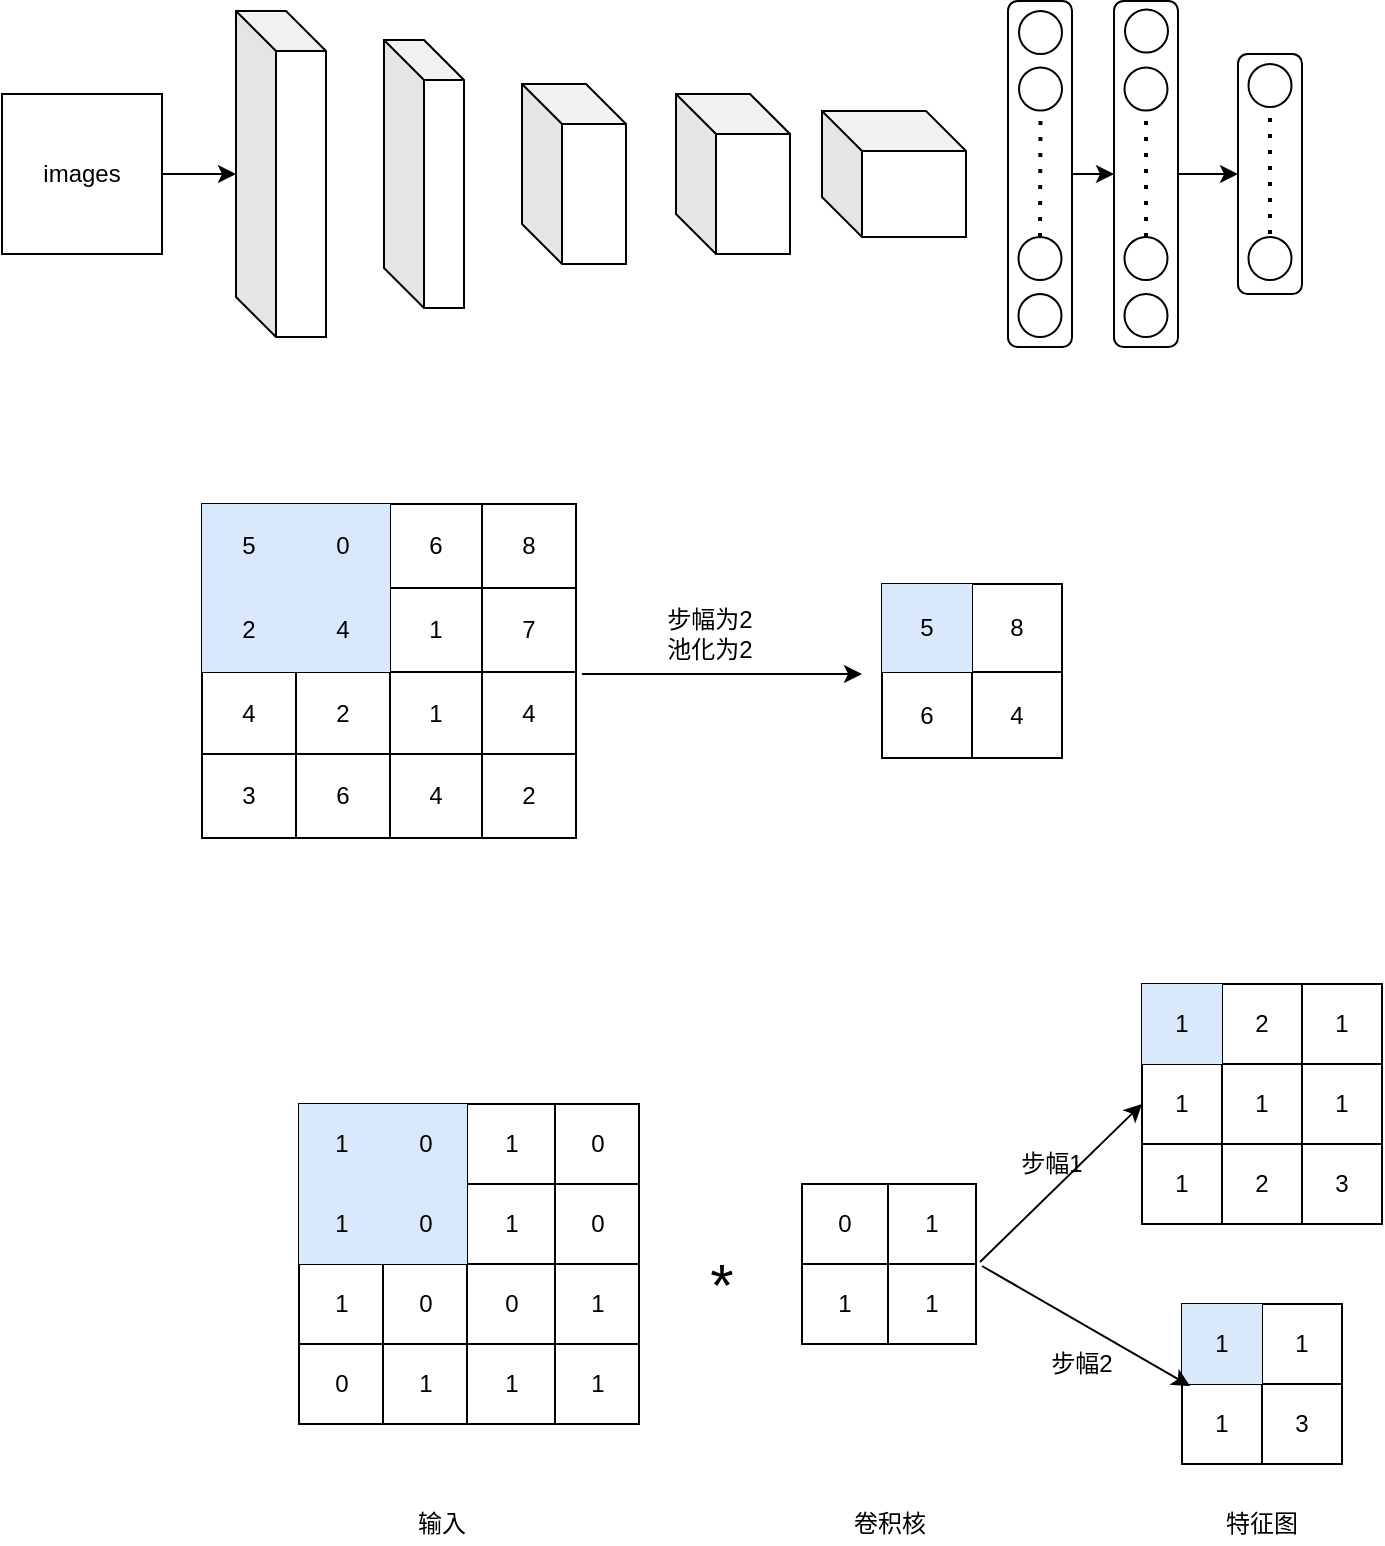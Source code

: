 <mxfile version="14.6.6" type="github">
  <diagram id="D8NKPkmcu6wGCr2dgx6K" name="Page-1">
    <mxGraphModel dx="942" dy="624" grid="0" gridSize="10" guides="1" tooltips="1" connect="1" arrows="1" fold="1" page="1" pageScale="1" pageWidth="827" pageHeight="1169" math="0" shadow="0">
      <root>
        <mxCell id="0" />
        <mxCell id="1" parent="0" />
        <mxCell id="2i0SkZTzkGKYEWNCyZpg-1" value="" style="shape=cube;whiteSpace=wrap;html=1;boundedLbl=1;backgroundOutline=1;darkOpacity=0.05;darkOpacity2=0.1;flipH=0;flipV=0;" parent="1" vertex="1">
          <mxGeometry x="137" y="213.5" width="45" height="163" as="geometry" />
        </mxCell>
        <mxCell id="2i0SkZTzkGKYEWNCyZpg-2" value="images" style="whiteSpace=wrap;html=1;aspect=fixed;" parent="1" vertex="1">
          <mxGeometry x="20" y="255" width="80" height="80" as="geometry" />
        </mxCell>
        <mxCell id="2i0SkZTzkGKYEWNCyZpg-3" value="" style="endArrow=classic;html=1;" parent="1" source="2i0SkZTzkGKYEWNCyZpg-2" target="2i0SkZTzkGKYEWNCyZpg-1" edge="1">
          <mxGeometry width="50" height="50" relative="1" as="geometry">
            <mxPoint x="110" y="350" as="sourcePoint" />
            <mxPoint x="160" y="300" as="targetPoint" />
          </mxGeometry>
        </mxCell>
        <mxCell id="2i0SkZTzkGKYEWNCyZpg-4" value="" style="shape=cube;whiteSpace=wrap;html=1;boundedLbl=1;backgroundOutline=1;darkOpacity=0.05;darkOpacity2=0.1;" parent="1" vertex="1">
          <mxGeometry x="211" y="228" width="40" height="134" as="geometry" />
        </mxCell>
        <mxCell id="2i0SkZTzkGKYEWNCyZpg-5" value="" style="shape=table;html=1;whiteSpace=wrap;startSize=0;container=1;collapsible=0;childLayout=tableLayout;" parent="1" vertex="1">
          <mxGeometry x="120" y="460" width="187" height="167" as="geometry" />
        </mxCell>
        <mxCell id="2i0SkZTzkGKYEWNCyZpg-38" style="shape=partialRectangle;html=1;whiteSpace=wrap;collapsible=0;dropTarget=0;pointerEvents=0;fillColor=none;top=0;left=0;bottom=0;right=0;points=[[0,0.5],[1,0.5]];portConstraint=eastwest;" parent="2i0SkZTzkGKYEWNCyZpg-5" vertex="1">
          <mxGeometry width="187" height="42" as="geometry" />
        </mxCell>
        <mxCell id="2i0SkZTzkGKYEWNCyZpg-39" value="5" style="shape=partialRectangle;html=1;whiteSpace=wrap;connectable=0;fillColor=#dae8fc;top=0;left=0;bottom=0;right=0;overflow=hidden;strokeColor=#6c8ebf;" parent="2i0SkZTzkGKYEWNCyZpg-38" vertex="1">
          <mxGeometry width="47" height="42" as="geometry" />
        </mxCell>
        <mxCell id="2i0SkZTzkGKYEWNCyZpg-40" value="0" style="shape=partialRectangle;html=1;whiteSpace=wrap;connectable=0;fillColor=#dae8fc;top=0;left=0;bottom=0;right=0;overflow=hidden;strokeColor=#6c8ebf;" parent="2i0SkZTzkGKYEWNCyZpg-38" vertex="1">
          <mxGeometry x="47" width="47" height="42" as="geometry" />
        </mxCell>
        <mxCell id="2i0SkZTzkGKYEWNCyZpg-41" value="6" style="shape=partialRectangle;html=1;whiteSpace=wrap;connectable=0;fillColor=none;top=0;left=0;bottom=0;right=0;overflow=hidden;" parent="2i0SkZTzkGKYEWNCyZpg-38" vertex="1">
          <mxGeometry x="94" width="46" height="42" as="geometry" />
        </mxCell>
        <mxCell id="2i0SkZTzkGKYEWNCyZpg-42" value="8" style="shape=partialRectangle;html=1;whiteSpace=wrap;connectable=0;fillColor=none;top=0;left=0;bottom=0;right=0;overflow=hidden;" parent="2i0SkZTzkGKYEWNCyZpg-38" vertex="1">
          <mxGeometry x="140" width="47" height="42" as="geometry" />
        </mxCell>
        <mxCell id="2i0SkZTzkGKYEWNCyZpg-10" value="" style="shape=partialRectangle;html=1;whiteSpace=wrap;collapsible=0;dropTarget=0;pointerEvents=0;fillColor=none;top=0;left=0;bottom=0;right=0;points=[[0,0.5],[1,0.5]];portConstraint=eastwest;" parent="2i0SkZTzkGKYEWNCyZpg-5" vertex="1">
          <mxGeometry y="42" width="187" height="42" as="geometry" />
        </mxCell>
        <mxCell id="2i0SkZTzkGKYEWNCyZpg-32" value="2" style="shape=partialRectangle;html=1;whiteSpace=wrap;connectable=0;fillColor=#dae8fc;top=0;left=0;bottom=0;right=0;overflow=hidden;strokeColor=#6c8ebf;" parent="2i0SkZTzkGKYEWNCyZpg-10" vertex="1">
          <mxGeometry width="47" height="42" as="geometry" />
        </mxCell>
        <mxCell id="2i0SkZTzkGKYEWNCyZpg-11" value="4" style="shape=partialRectangle;html=1;whiteSpace=wrap;connectable=0;fillColor=#dae8fc;top=0;left=0;bottom=0;right=0;overflow=hidden;strokeColor=#6c8ebf;" parent="2i0SkZTzkGKYEWNCyZpg-10" vertex="1">
          <mxGeometry x="47" width="47" height="42" as="geometry" />
        </mxCell>
        <mxCell id="2i0SkZTzkGKYEWNCyZpg-12" value="1" style="shape=partialRectangle;html=1;whiteSpace=wrap;connectable=0;fillColor=none;top=0;left=0;bottom=0;right=0;overflow=hidden;" parent="2i0SkZTzkGKYEWNCyZpg-10" vertex="1">
          <mxGeometry x="94" width="46" height="42" as="geometry" />
        </mxCell>
        <mxCell id="2i0SkZTzkGKYEWNCyZpg-13" value="7" style="shape=partialRectangle;html=1;whiteSpace=wrap;connectable=0;fillColor=none;top=0;left=0;bottom=0;right=0;overflow=hidden;" parent="2i0SkZTzkGKYEWNCyZpg-10" vertex="1">
          <mxGeometry x="140" width="47" height="42" as="geometry" />
        </mxCell>
        <mxCell id="2i0SkZTzkGKYEWNCyZpg-14" value="" style="shape=partialRectangle;html=1;whiteSpace=wrap;collapsible=0;dropTarget=0;pointerEvents=0;fillColor=none;top=0;left=0;bottom=0;right=0;points=[[0,0.5],[1,0.5]];portConstraint=eastwest;" parent="2i0SkZTzkGKYEWNCyZpg-5" vertex="1">
          <mxGeometry y="84" width="187" height="41" as="geometry" />
        </mxCell>
        <mxCell id="2i0SkZTzkGKYEWNCyZpg-33" value="4" style="shape=partialRectangle;html=1;whiteSpace=wrap;connectable=0;fillColor=none;top=0;left=0;bottom=0;right=0;overflow=hidden;" parent="2i0SkZTzkGKYEWNCyZpg-14" vertex="1">
          <mxGeometry width="47" height="41" as="geometry" />
        </mxCell>
        <mxCell id="2i0SkZTzkGKYEWNCyZpg-15" value="2" style="shape=partialRectangle;html=1;whiteSpace=wrap;connectable=0;fillColor=none;top=0;left=0;bottom=0;right=0;overflow=hidden;" parent="2i0SkZTzkGKYEWNCyZpg-14" vertex="1">
          <mxGeometry x="47" width="47" height="41" as="geometry" />
        </mxCell>
        <mxCell id="2i0SkZTzkGKYEWNCyZpg-16" value="1" style="shape=partialRectangle;html=1;whiteSpace=wrap;connectable=0;fillColor=none;top=0;left=0;bottom=0;right=0;overflow=hidden;" parent="2i0SkZTzkGKYEWNCyZpg-14" vertex="1">
          <mxGeometry x="94" width="46" height="41" as="geometry" />
        </mxCell>
        <mxCell id="2i0SkZTzkGKYEWNCyZpg-17" value="4" style="shape=partialRectangle;html=1;whiteSpace=wrap;connectable=0;fillColor=none;top=0;left=0;bottom=0;right=0;overflow=hidden;" parent="2i0SkZTzkGKYEWNCyZpg-14" vertex="1">
          <mxGeometry x="140" width="47" height="41" as="geometry" />
        </mxCell>
        <mxCell id="2i0SkZTzkGKYEWNCyZpg-6" value="" style="shape=partialRectangle;html=1;whiteSpace=wrap;collapsible=0;dropTarget=0;pointerEvents=0;fillColor=none;top=0;left=0;bottom=0;right=0;points=[[0,0.5],[1,0.5]];portConstraint=eastwest;" parent="2i0SkZTzkGKYEWNCyZpg-5" vertex="1">
          <mxGeometry y="125" width="187" height="42" as="geometry" />
        </mxCell>
        <mxCell id="2i0SkZTzkGKYEWNCyZpg-34" value="3" style="shape=partialRectangle;html=1;whiteSpace=wrap;connectable=0;fillColor=none;top=0;left=0;bottom=0;right=0;overflow=hidden;" parent="2i0SkZTzkGKYEWNCyZpg-6" vertex="1">
          <mxGeometry width="47" height="42" as="geometry" />
        </mxCell>
        <mxCell id="2i0SkZTzkGKYEWNCyZpg-7" value="6" style="shape=partialRectangle;html=1;whiteSpace=wrap;connectable=0;fillColor=none;top=0;left=0;bottom=0;right=0;overflow=hidden;" parent="2i0SkZTzkGKYEWNCyZpg-6" vertex="1">
          <mxGeometry x="47" width="47" height="42" as="geometry" />
        </mxCell>
        <mxCell id="2i0SkZTzkGKYEWNCyZpg-8" value="4" style="shape=partialRectangle;html=1;whiteSpace=wrap;connectable=0;fillColor=none;top=0;left=0;bottom=0;right=0;overflow=hidden;" parent="2i0SkZTzkGKYEWNCyZpg-6" vertex="1">
          <mxGeometry x="94" width="46" height="42" as="geometry" />
        </mxCell>
        <mxCell id="2i0SkZTzkGKYEWNCyZpg-9" value="2" style="shape=partialRectangle;html=1;whiteSpace=wrap;connectable=0;fillColor=none;top=0;left=0;bottom=0;right=0;overflow=hidden;" parent="2i0SkZTzkGKYEWNCyZpg-6" vertex="1">
          <mxGeometry x="140" width="47" height="42" as="geometry" />
        </mxCell>
        <mxCell id="2i0SkZTzkGKYEWNCyZpg-43" value="" style="endArrow=classic;html=1;exitX=1.016;exitY=0.024;exitDx=0;exitDy=0;exitPerimeter=0;" parent="1" source="2i0SkZTzkGKYEWNCyZpg-14" edge="1">
          <mxGeometry width="50" height="50" relative="1" as="geometry">
            <mxPoint x="350" y="565" as="sourcePoint" />
            <mxPoint x="450" y="545" as="targetPoint" />
          </mxGeometry>
        </mxCell>
        <mxCell id="2i0SkZTzkGKYEWNCyZpg-44" value="" style="shape=table;html=1;whiteSpace=wrap;startSize=0;container=1;collapsible=0;childLayout=tableLayout;" parent="1" vertex="1">
          <mxGeometry x="460" y="500" width="90" height="87" as="geometry" />
        </mxCell>
        <mxCell id="2i0SkZTzkGKYEWNCyZpg-45" value="" style="shape=partialRectangle;html=1;whiteSpace=wrap;collapsible=0;dropTarget=0;pointerEvents=0;fillColor=none;top=0;left=0;bottom=0;right=0;points=[[0,0.5],[1,0.5]];portConstraint=eastwest;" parent="2i0SkZTzkGKYEWNCyZpg-44" vertex="1">
          <mxGeometry width="90" height="44" as="geometry" />
        </mxCell>
        <mxCell id="2i0SkZTzkGKYEWNCyZpg-46" value="5" style="shape=partialRectangle;html=1;whiteSpace=wrap;connectable=0;fillColor=#dae8fc;top=0;left=0;bottom=0;right=0;overflow=hidden;strokeColor=#6c8ebf;" parent="2i0SkZTzkGKYEWNCyZpg-45" vertex="1">
          <mxGeometry width="45" height="44" as="geometry" />
        </mxCell>
        <mxCell id="2i0SkZTzkGKYEWNCyZpg-47" value="8" style="shape=partialRectangle;html=1;whiteSpace=wrap;connectable=0;fillColor=none;top=0;left=0;bottom=0;right=0;overflow=hidden;" parent="2i0SkZTzkGKYEWNCyZpg-45" vertex="1">
          <mxGeometry x="45" width="45" height="44" as="geometry" />
        </mxCell>
        <mxCell id="2i0SkZTzkGKYEWNCyZpg-49" value="" style="shape=partialRectangle;html=1;whiteSpace=wrap;collapsible=0;dropTarget=0;pointerEvents=0;fillColor=none;top=0;left=0;bottom=0;right=0;points=[[0,0.5],[1,0.5]];portConstraint=eastwest;" parent="2i0SkZTzkGKYEWNCyZpg-44" vertex="1">
          <mxGeometry y="44" width="90" height="43" as="geometry" />
        </mxCell>
        <mxCell id="2i0SkZTzkGKYEWNCyZpg-50" value="6" style="shape=partialRectangle;html=1;whiteSpace=wrap;connectable=0;fillColor=none;top=0;left=0;bottom=0;right=0;overflow=hidden;" parent="2i0SkZTzkGKYEWNCyZpg-49" vertex="1">
          <mxGeometry width="45" height="43" as="geometry" />
        </mxCell>
        <mxCell id="2i0SkZTzkGKYEWNCyZpg-51" value="4" style="shape=partialRectangle;html=1;whiteSpace=wrap;connectable=0;fillColor=none;top=0;left=0;bottom=0;right=0;overflow=hidden;" parent="2i0SkZTzkGKYEWNCyZpg-49" vertex="1">
          <mxGeometry x="45" width="45" height="43" as="geometry" />
        </mxCell>
        <mxCell id="2i0SkZTzkGKYEWNCyZpg-57" value="步幅为2&lt;br&gt;池化为2" style="text;html=1;strokeColor=none;fillColor=none;align=center;verticalAlign=middle;whiteSpace=wrap;rounded=0;" parent="1" vertex="1">
          <mxGeometry x="342" y="515" width="64" height="20" as="geometry" />
        </mxCell>
        <mxCell id="2i0SkZTzkGKYEWNCyZpg-58" value="" style="shape=table;html=1;whiteSpace=wrap;startSize=0;container=1;collapsible=0;childLayout=tableLayout;" parent="1" vertex="1">
          <mxGeometry x="168.5" y="760" width="170" height="160" as="geometry" />
        </mxCell>
        <mxCell id="2i0SkZTzkGKYEWNCyZpg-59" value="" style="shape=partialRectangle;html=1;whiteSpace=wrap;collapsible=0;dropTarget=0;pointerEvents=0;fillColor=none;top=0;left=0;bottom=0;right=0;points=[[0,0.5],[1,0.5]];portConstraint=eastwest;" parent="2i0SkZTzkGKYEWNCyZpg-58" vertex="1">
          <mxGeometry width="170" height="40" as="geometry" />
        </mxCell>
        <mxCell id="2i0SkZTzkGKYEWNCyZpg-71" value="1" style="shape=partialRectangle;html=1;whiteSpace=wrap;connectable=0;fillColor=#dae8fc;top=0;left=0;bottom=0;right=0;overflow=hidden;strokeColor=#6c8ebf;" parent="2i0SkZTzkGKYEWNCyZpg-59" vertex="1">
          <mxGeometry width="42" height="40" as="geometry" />
        </mxCell>
        <mxCell id="2i0SkZTzkGKYEWNCyZpg-60" value="0" style="shape=partialRectangle;html=1;whiteSpace=wrap;connectable=0;fillColor=#dae8fc;top=0;left=0;bottom=0;right=0;overflow=hidden;strokeColor=#6c8ebf;" parent="2i0SkZTzkGKYEWNCyZpg-59" vertex="1">
          <mxGeometry x="42" width="42" height="40" as="geometry" />
        </mxCell>
        <mxCell id="2i0SkZTzkGKYEWNCyZpg-61" value="1" style="shape=partialRectangle;html=1;whiteSpace=wrap;connectable=0;fillColor=none;top=0;left=0;bottom=0;right=0;overflow=hidden;" parent="2i0SkZTzkGKYEWNCyZpg-59" vertex="1">
          <mxGeometry x="84" width="44" height="40" as="geometry" />
        </mxCell>
        <mxCell id="2i0SkZTzkGKYEWNCyZpg-62" value="0" style="shape=partialRectangle;html=1;whiteSpace=wrap;connectable=0;fillColor=none;top=0;left=0;bottom=0;right=0;overflow=hidden;" parent="2i0SkZTzkGKYEWNCyZpg-59" vertex="1">
          <mxGeometry x="128" width="42" height="40" as="geometry" />
        </mxCell>
        <mxCell id="2i0SkZTzkGKYEWNCyZpg-63" value="" style="shape=partialRectangle;html=1;whiteSpace=wrap;collapsible=0;dropTarget=0;pointerEvents=0;fillColor=none;top=0;left=0;bottom=0;right=0;points=[[0,0.5],[1,0.5]];portConstraint=eastwest;" parent="2i0SkZTzkGKYEWNCyZpg-58" vertex="1">
          <mxGeometry y="40" width="170" height="40" as="geometry" />
        </mxCell>
        <mxCell id="2i0SkZTzkGKYEWNCyZpg-72" value="1" style="shape=partialRectangle;html=1;whiteSpace=wrap;connectable=0;fillColor=#dae8fc;top=0;left=0;bottom=0;right=0;overflow=hidden;strokeColor=#6c8ebf;" parent="2i0SkZTzkGKYEWNCyZpg-63" vertex="1">
          <mxGeometry width="42" height="40" as="geometry" />
        </mxCell>
        <mxCell id="2i0SkZTzkGKYEWNCyZpg-64" value="0" style="shape=partialRectangle;html=1;whiteSpace=wrap;connectable=0;fillColor=#dae8fc;top=0;left=0;bottom=0;right=0;overflow=hidden;strokeColor=#6c8ebf;" parent="2i0SkZTzkGKYEWNCyZpg-63" vertex="1">
          <mxGeometry x="42" width="42" height="40" as="geometry" />
        </mxCell>
        <mxCell id="2i0SkZTzkGKYEWNCyZpg-65" value="1" style="shape=partialRectangle;html=1;whiteSpace=wrap;connectable=0;fillColor=none;top=0;left=0;bottom=0;right=0;overflow=hidden;" parent="2i0SkZTzkGKYEWNCyZpg-63" vertex="1">
          <mxGeometry x="84" width="44" height="40" as="geometry" />
        </mxCell>
        <mxCell id="2i0SkZTzkGKYEWNCyZpg-66" value="0" style="shape=partialRectangle;html=1;whiteSpace=wrap;connectable=0;fillColor=none;top=0;left=0;bottom=0;right=0;overflow=hidden;" parent="2i0SkZTzkGKYEWNCyZpg-63" vertex="1">
          <mxGeometry x="128" width="42" height="40" as="geometry" />
        </mxCell>
        <mxCell id="2i0SkZTzkGKYEWNCyZpg-67" value="" style="shape=partialRectangle;html=1;whiteSpace=wrap;collapsible=0;dropTarget=0;pointerEvents=0;fillColor=none;top=0;left=0;bottom=0;right=0;points=[[0,0.5],[1,0.5]];portConstraint=eastwest;" parent="2i0SkZTzkGKYEWNCyZpg-58" vertex="1">
          <mxGeometry y="80" width="170" height="40" as="geometry" />
        </mxCell>
        <mxCell id="2i0SkZTzkGKYEWNCyZpg-73" value="1" style="shape=partialRectangle;html=1;whiteSpace=wrap;connectable=0;fillColor=none;top=0;left=0;bottom=0;right=0;overflow=hidden;" parent="2i0SkZTzkGKYEWNCyZpg-67" vertex="1">
          <mxGeometry width="42" height="40" as="geometry" />
        </mxCell>
        <mxCell id="2i0SkZTzkGKYEWNCyZpg-68" value="0" style="shape=partialRectangle;html=1;whiteSpace=wrap;connectable=0;fillColor=none;top=0;left=0;bottom=0;right=0;overflow=hidden;" parent="2i0SkZTzkGKYEWNCyZpg-67" vertex="1">
          <mxGeometry x="42" width="42" height="40" as="geometry" />
        </mxCell>
        <mxCell id="2i0SkZTzkGKYEWNCyZpg-69" value="0" style="shape=partialRectangle;html=1;whiteSpace=wrap;connectable=0;fillColor=none;top=0;left=0;bottom=0;right=0;overflow=hidden;" parent="2i0SkZTzkGKYEWNCyZpg-67" vertex="1">
          <mxGeometry x="84" width="44" height="40" as="geometry" />
        </mxCell>
        <mxCell id="2i0SkZTzkGKYEWNCyZpg-70" value="1" style="shape=partialRectangle;html=1;whiteSpace=wrap;connectable=0;fillColor=none;top=0;left=0;bottom=0;right=0;overflow=hidden;" parent="2i0SkZTzkGKYEWNCyZpg-67" vertex="1">
          <mxGeometry x="128" width="42" height="40" as="geometry" />
        </mxCell>
        <mxCell id="2i0SkZTzkGKYEWNCyZpg-74" style="shape=partialRectangle;html=1;whiteSpace=wrap;collapsible=0;dropTarget=0;pointerEvents=0;fillColor=none;top=0;left=0;bottom=0;right=0;points=[[0,0.5],[1,0.5]];portConstraint=eastwest;" parent="2i0SkZTzkGKYEWNCyZpg-58" vertex="1">
          <mxGeometry y="120" width="170" height="40" as="geometry" />
        </mxCell>
        <mxCell id="2i0SkZTzkGKYEWNCyZpg-75" value="0" style="shape=partialRectangle;html=1;whiteSpace=wrap;connectable=0;fillColor=none;top=0;left=0;bottom=0;right=0;overflow=hidden;" parent="2i0SkZTzkGKYEWNCyZpg-74" vertex="1">
          <mxGeometry width="42" height="40" as="geometry" />
        </mxCell>
        <mxCell id="2i0SkZTzkGKYEWNCyZpg-76" value="1" style="shape=partialRectangle;html=1;whiteSpace=wrap;connectable=0;fillColor=none;top=0;left=0;bottom=0;right=0;overflow=hidden;" parent="2i0SkZTzkGKYEWNCyZpg-74" vertex="1">
          <mxGeometry x="42" width="42" height="40" as="geometry" />
        </mxCell>
        <mxCell id="2i0SkZTzkGKYEWNCyZpg-77" value="1" style="shape=partialRectangle;html=1;whiteSpace=wrap;connectable=0;fillColor=none;top=0;left=0;bottom=0;right=0;overflow=hidden;" parent="2i0SkZTzkGKYEWNCyZpg-74" vertex="1">
          <mxGeometry x="84" width="44" height="40" as="geometry" />
        </mxCell>
        <mxCell id="2i0SkZTzkGKYEWNCyZpg-78" value="1" style="shape=partialRectangle;html=1;whiteSpace=wrap;connectable=0;fillColor=none;top=0;left=0;bottom=0;right=0;overflow=hidden;" parent="2i0SkZTzkGKYEWNCyZpg-74" vertex="1">
          <mxGeometry x="128" width="42" height="40" as="geometry" />
        </mxCell>
        <mxCell id="2i0SkZTzkGKYEWNCyZpg-79" value="" style="shape=table;html=1;whiteSpace=wrap;startSize=0;container=1;collapsible=0;childLayout=tableLayout;" parent="1" vertex="1">
          <mxGeometry x="420" y="800" width="87" height="80" as="geometry" />
        </mxCell>
        <mxCell id="2i0SkZTzkGKYEWNCyZpg-80" value="" style="shape=partialRectangle;html=1;whiteSpace=wrap;collapsible=0;dropTarget=0;pointerEvents=0;fillColor=none;top=0;left=0;bottom=0;right=0;points=[[0,0.5],[1,0.5]];portConstraint=eastwest;" parent="2i0SkZTzkGKYEWNCyZpg-79" vertex="1">
          <mxGeometry width="87" height="40" as="geometry" />
        </mxCell>
        <mxCell id="2i0SkZTzkGKYEWNCyZpg-81" value="0" style="shape=partialRectangle;html=1;whiteSpace=wrap;connectable=0;fillColor=none;top=0;left=0;bottom=0;right=0;overflow=hidden;" parent="2i0SkZTzkGKYEWNCyZpg-80" vertex="1">
          <mxGeometry width="43" height="40" as="geometry" />
        </mxCell>
        <mxCell id="2i0SkZTzkGKYEWNCyZpg-82" value="1" style="shape=partialRectangle;html=1;whiteSpace=wrap;connectable=0;fillColor=none;top=0;left=0;bottom=0;right=0;overflow=hidden;" parent="2i0SkZTzkGKYEWNCyZpg-80" vertex="1">
          <mxGeometry x="43" width="44" height="40" as="geometry" />
        </mxCell>
        <mxCell id="2i0SkZTzkGKYEWNCyZpg-84" value="" style="shape=partialRectangle;html=1;whiteSpace=wrap;collapsible=0;dropTarget=0;pointerEvents=0;fillColor=none;top=0;left=0;bottom=0;right=0;points=[[0,0.5],[1,0.5]];portConstraint=eastwest;" parent="2i0SkZTzkGKYEWNCyZpg-79" vertex="1">
          <mxGeometry y="40" width="87" height="40" as="geometry" />
        </mxCell>
        <mxCell id="2i0SkZTzkGKYEWNCyZpg-85" value="1" style="shape=partialRectangle;html=1;whiteSpace=wrap;connectable=0;fillColor=none;top=0;left=0;bottom=0;right=0;overflow=hidden;" parent="2i0SkZTzkGKYEWNCyZpg-84" vertex="1">
          <mxGeometry width="43" height="40" as="geometry" />
        </mxCell>
        <mxCell id="2i0SkZTzkGKYEWNCyZpg-86" value="1" style="shape=partialRectangle;html=1;whiteSpace=wrap;connectable=0;fillColor=none;top=0;left=0;bottom=0;right=0;overflow=hidden;" parent="2i0SkZTzkGKYEWNCyZpg-84" vertex="1">
          <mxGeometry x="43" width="44" height="40" as="geometry" />
        </mxCell>
        <mxCell id="2i0SkZTzkGKYEWNCyZpg-92" value="&lt;font style=&quot;font-size: 30px&quot;&gt;*&lt;/font&gt;" style="text;html=1;strokeColor=none;fillColor=none;align=center;verticalAlign=middle;whiteSpace=wrap;rounded=0;" parent="1" vertex="1">
          <mxGeometry x="360" y="840" width="40" height="20" as="geometry" />
        </mxCell>
        <mxCell id="2i0SkZTzkGKYEWNCyZpg-94" value="" style="shape=table;html=1;whiteSpace=wrap;startSize=0;container=1;collapsible=0;childLayout=tableLayout;" parent="1" vertex="1">
          <mxGeometry x="590" y="700" width="120" height="120" as="geometry" />
        </mxCell>
        <mxCell id="2i0SkZTzkGKYEWNCyZpg-95" value="" style="shape=partialRectangle;html=1;whiteSpace=wrap;collapsible=0;dropTarget=0;pointerEvents=0;fillColor=none;top=0;left=0;bottom=0;right=0;points=[[0,0.5],[1,0.5]];portConstraint=eastwest;" parent="2i0SkZTzkGKYEWNCyZpg-94" vertex="1">
          <mxGeometry width="120" height="40" as="geometry" />
        </mxCell>
        <mxCell id="2i0SkZTzkGKYEWNCyZpg-96" value="1" style="shape=partialRectangle;html=1;whiteSpace=wrap;connectable=0;fillColor=#dae8fc;top=0;left=0;bottom=0;right=0;overflow=hidden;strokeColor=#6c8ebf;" parent="2i0SkZTzkGKYEWNCyZpg-95" vertex="1">
          <mxGeometry width="40" height="40" as="geometry" />
        </mxCell>
        <mxCell id="2i0SkZTzkGKYEWNCyZpg-97" value="2" style="shape=partialRectangle;html=1;whiteSpace=wrap;connectable=0;fillColor=none;top=0;left=0;bottom=0;right=0;overflow=hidden;" parent="2i0SkZTzkGKYEWNCyZpg-95" vertex="1">
          <mxGeometry x="40" width="40" height="40" as="geometry" />
        </mxCell>
        <mxCell id="2i0SkZTzkGKYEWNCyZpg-98" value="1" style="shape=partialRectangle;html=1;whiteSpace=wrap;connectable=0;fillColor=none;top=0;left=0;bottom=0;right=0;overflow=hidden;" parent="2i0SkZTzkGKYEWNCyZpg-95" vertex="1">
          <mxGeometry x="80" width="40" height="40" as="geometry" />
        </mxCell>
        <mxCell id="2i0SkZTzkGKYEWNCyZpg-99" value="" style="shape=partialRectangle;html=1;whiteSpace=wrap;collapsible=0;dropTarget=0;pointerEvents=0;fillColor=none;top=0;left=0;bottom=0;right=0;points=[[0,0.5],[1,0.5]];portConstraint=eastwest;" parent="2i0SkZTzkGKYEWNCyZpg-94" vertex="1">
          <mxGeometry y="40" width="120" height="40" as="geometry" />
        </mxCell>
        <mxCell id="2i0SkZTzkGKYEWNCyZpg-100" value="1" style="shape=partialRectangle;html=1;whiteSpace=wrap;connectable=0;fillColor=none;top=0;left=0;bottom=0;right=0;overflow=hidden;" parent="2i0SkZTzkGKYEWNCyZpg-99" vertex="1">
          <mxGeometry width="40" height="40" as="geometry" />
        </mxCell>
        <mxCell id="2i0SkZTzkGKYEWNCyZpg-101" value="1" style="shape=partialRectangle;html=1;whiteSpace=wrap;connectable=0;fillColor=none;top=0;left=0;bottom=0;right=0;overflow=hidden;" parent="2i0SkZTzkGKYEWNCyZpg-99" vertex="1">
          <mxGeometry x="40" width="40" height="40" as="geometry" />
        </mxCell>
        <mxCell id="2i0SkZTzkGKYEWNCyZpg-102" value="1" style="shape=partialRectangle;html=1;whiteSpace=wrap;connectable=0;fillColor=none;top=0;left=0;bottom=0;right=0;overflow=hidden;" parent="2i0SkZTzkGKYEWNCyZpg-99" vertex="1">
          <mxGeometry x="80" width="40" height="40" as="geometry" />
        </mxCell>
        <mxCell id="2i0SkZTzkGKYEWNCyZpg-103" value="" style="shape=partialRectangle;html=1;whiteSpace=wrap;collapsible=0;dropTarget=0;pointerEvents=0;fillColor=none;top=0;left=0;bottom=0;right=0;points=[[0,0.5],[1,0.5]];portConstraint=eastwest;" parent="2i0SkZTzkGKYEWNCyZpg-94" vertex="1">
          <mxGeometry y="80" width="120" height="40" as="geometry" />
        </mxCell>
        <mxCell id="2i0SkZTzkGKYEWNCyZpg-104" value="1" style="shape=partialRectangle;html=1;whiteSpace=wrap;connectable=0;fillColor=none;top=0;left=0;bottom=0;right=0;overflow=hidden;" parent="2i0SkZTzkGKYEWNCyZpg-103" vertex="1">
          <mxGeometry width="40" height="40" as="geometry" />
        </mxCell>
        <mxCell id="2i0SkZTzkGKYEWNCyZpg-105" value="2" style="shape=partialRectangle;html=1;whiteSpace=wrap;connectable=0;fillColor=none;top=0;left=0;bottom=0;right=0;overflow=hidden;" parent="2i0SkZTzkGKYEWNCyZpg-103" vertex="1">
          <mxGeometry x="40" width="40" height="40" as="geometry" />
        </mxCell>
        <mxCell id="2i0SkZTzkGKYEWNCyZpg-106" value="3" style="shape=partialRectangle;html=1;whiteSpace=wrap;connectable=0;fillColor=none;top=0;left=0;bottom=0;right=0;overflow=hidden;" parent="2i0SkZTzkGKYEWNCyZpg-103" vertex="1">
          <mxGeometry x="80" width="40" height="40" as="geometry" />
        </mxCell>
        <mxCell id="2i0SkZTzkGKYEWNCyZpg-107" value="" style="endArrow=classic;html=1;exitX=1.023;exitY=-0.025;exitDx=0;exitDy=0;exitPerimeter=0;entryX=0;entryY=0.5;entryDx=0;entryDy=0;" parent="1" source="2i0SkZTzkGKYEWNCyZpg-84" target="2i0SkZTzkGKYEWNCyZpg-99" edge="1">
          <mxGeometry width="50" height="50" relative="1" as="geometry">
            <mxPoint x="520" y="840" as="sourcePoint" />
            <mxPoint x="570" y="790" as="targetPoint" />
          </mxGeometry>
        </mxCell>
        <mxCell id="2i0SkZTzkGKYEWNCyZpg-108" value="" style="shape=table;html=1;whiteSpace=wrap;startSize=0;container=1;collapsible=0;childLayout=tableLayout;" parent="1" vertex="1">
          <mxGeometry x="610" y="860" width="80" height="80" as="geometry" />
        </mxCell>
        <mxCell id="2i0SkZTzkGKYEWNCyZpg-109" value="" style="shape=partialRectangle;html=1;whiteSpace=wrap;collapsible=0;dropTarget=0;pointerEvents=0;fillColor=none;top=0;left=0;bottom=0;right=0;points=[[0,0.5],[1,0.5]];portConstraint=eastwest;" parent="2i0SkZTzkGKYEWNCyZpg-108" vertex="1">
          <mxGeometry width="80" height="40" as="geometry" />
        </mxCell>
        <mxCell id="2i0SkZTzkGKYEWNCyZpg-110" value="1" style="shape=partialRectangle;html=1;whiteSpace=wrap;connectable=0;fillColor=#dae8fc;top=0;left=0;bottom=0;right=0;overflow=hidden;strokeColor=#6c8ebf;" parent="2i0SkZTzkGKYEWNCyZpg-109" vertex="1">
          <mxGeometry width="40" height="40" as="geometry" />
        </mxCell>
        <mxCell id="2i0SkZTzkGKYEWNCyZpg-111" value="1" style="shape=partialRectangle;html=1;whiteSpace=wrap;connectable=0;fillColor=none;top=0;left=0;bottom=0;right=0;overflow=hidden;" parent="2i0SkZTzkGKYEWNCyZpg-109" vertex="1">
          <mxGeometry x="40" width="40" height="40" as="geometry" />
        </mxCell>
        <mxCell id="2i0SkZTzkGKYEWNCyZpg-113" value="" style="shape=partialRectangle;html=1;whiteSpace=wrap;collapsible=0;dropTarget=0;pointerEvents=0;fillColor=none;top=0;left=0;bottom=0;right=0;points=[[0,0.5],[1,0.5]];portConstraint=eastwest;" parent="2i0SkZTzkGKYEWNCyZpg-108" vertex="1">
          <mxGeometry y="40" width="80" height="40" as="geometry" />
        </mxCell>
        <mxCell id="2i0SkZTzkGKYEWNCyZpg-114" value="1" style="shape=partialRectangle;html=1;whiteSpace=wrap;connectable=0;fillColor=none;top=0;left=0;bottom=0;right=0;overflow=hidden;" parent="2i0SkZTzkGKYEWNCyZpg-113" vertex="1">
          <mxGeometry width="40" height="40" as="geometry" />
        </mxCell>
        <mxCell id="2i0SkZTzkGKYEWNCyZpg-115" value="3" style="shape=partialRectangle;html=1;whiteSpace=wrap;connectable=0;fillColor=none;top=0;left=0;bottom=0;right=0;overflow=hidden;" parent="2i0SkZTzkGKYEWNCyZpg-113" vertex="1">
          <mxGeometry x="40" width="40" height="40" as="geometry" />
        </mxCell>
        <mxCell id="2i0SkZTzkGKYEWNCyZpg-121" value="" style="endArrow=classic;html=1;entryX=0.05;entryY=0.025;entryDx=0;entryDy=0;entryPerimeter=0;" parent="1" target="2i0SkZTzkGKYEWNCyZpg-113" edge="1">
          <mxGeometry width="50" height="50" relative="1" as="geometry">
            <mxPoint x="510" y="841" as="sourcePoint" />
            <mxPoint x="580" y="870" as="targetPoint" />
          </mxGeometry>
        </mxCell>
        <mxCell id="2i0SkZTzkGKYEWNCyZpg-122" value="步幅1" style="text;html=1;strokeColor=none;fillColor=none;align=center;verticalAlign=middle;whiteSpace=wrap;rounded=0;" parent="1" vertex="1">
          <mxGeometry x="525" y="780" width="40" height="20" as="geometry" />
        </mxCell>
        <mxCell id="2i0SkZTzkGKYEWNCyZpg-123" value="步幅2" style="text;html=1;strokeColor=none;fillColor=none;align=center;verticalAlign=middle;whiteSpace=wrap;rounded=0;" parent="1" vertex="1">
          <mxGeometry x="540" y="880" width="40" height="20" as="geometry" />
        </mxCell>
        <mxCell id="2i0SkZTzkGKYEWNCyZpg-124" value="输入" style="text;html=1;strokeColor=none;fillColor=none;align=center;verticalAlign=middle;whiteSpace=wrap;rounded=0;" parent="1" vertex="1">
          <mxGeometry x="220" y="960" width="40" height="20" as="geometry" />
        </mxCell>
        <mxCell id="2i0SkZTzkGKYEWNCyZpg-125" value="卷积核" style="text;html=1;strokeColor=none;fillColor=none;align=center;verticalAlign=middle;whiteSpace=wrap;rounded=0;" parent="1" vertex="1">
          <mxGeometry x="444" y="960" width="40" height="20" as="geometry" />
        </mxCell>
        <mxCell id="2i0SkZTzkGKYEWNCyZpg-126" value="特征图" style="text;html=1;strokeColor=none;fillColor=none;align=center;verticalAlign=middle;whiteSpace=wrap;rounded=0;" parent="1" vertex="1">
          <mxGeometry x="630" y="960" width="40" height="20" as="geometry" />
        </mxCell>
        <mxCell id="-o8YuKHtcYQeL518NxPK-2" value="" style="shape=cube;whiteSpace=wrap;html=1;boundedLbl=1;backgroundOutline=1;darkOpacity=0.05;darkOpacity2=0.1;" vertex="1" parent="1">
          <mxGeometry x="280" y="250" width="52" height="90" as="geometry" />
        </mxCell>
        <mxCell id="-o8YuKHtcYQeL518NxPK-3" value="" style="shape=cube;whiteSpace=wrap;html=1;boundedLbl=1;backgroundOutline=1;darkOpacity=0.05;darkOpacity2=0.1;" vertex="1" parent="1">
          <mxGeometry x="357" y="255" width="57" height="80" as="geometry" />
        </mxCell>
        <mxCell id="-o8YuKHtcYQeL518NxPK-4" value="" style="shape=cube;whiteSpace=wrap;html=1;boundedLbl=1;backgroundOutline=1;darkOpacity=0.05;darkOpacity2=0.1;" vertex="1" parent="1">
          <mxGeometry x="430" y="263.5" width="72" height="63" as="geometry" />
        </mxCell>
        <mxCell id="-o8YuKHtcYQeL518NxPK-5" value="" style="rounded=1;whiteSpace=wrap;html=1;" vertex="1" parent="1">
          <mxGeometry x="523" y="208.5" width="32" height="173" as="geometry" />
        </mxCell>
        <mxCell id="-o8YuKHtcYQeL518NxPK-8" value="" style="rounded=1;whiteSpace=wrap;html=1;" vertex="1" parent="1">
          <mxGeometry x="638" y="235" width="32" height="120" as="geometry" />
        </mxCell>
        <mxCell id="-o8YuKHtcYQeL518NxPK-10" value="" style="ellipse;whiteSpace=wrap;html=1;aspect=fixed;" vertex="1" parent="1">
          <mxGeometry x="528.5" y="213.5" width="21.5" height="21.5" as="geometry" />
        </mxCell>
        <mxCell id="-o8YuKHtcYQeL518NxPK-11" value="" style="ellipse;whiteSpace=wrap;html=1;aspect=fixed;" vertex="1" parent="1">
          <mxGeometry x="528.5" y="241.75" width="21.5" height="21.5" as="geometry" />
        </mxCell>
        <mxCell id="-o8YuKHtcYQeL518NxPK-14" value="" style="ellipse;whiteSpace=wrap;html=1;aspect=fixed;" vertex="1" parent="1">
          <mxGeometry x="528.25" y="355" width="21.5" height="21.5" as="geometry" />
        </mxCell>
        <mxCell id="-o8YuKHtcYQeL518NxPK-15" value="" style="ellipse;whiteSpace=wrap;html=1;aspect=fixed;" vertex="1" parent="1">
          <mxGeometry x="528.25" y="326.5" width="21.5" height="21.5" as="geometry" />
        </mxCell>
        <mxCell id="-o8YuKHtcYQeL518NxPK-17" value="" style="endArrow=none;dashed=1;html=1;dashPattern=1 3;strokeWidth=2;entryX=0.5;entryY=1;entryDx=0;entryDy=0;exitX=0.5;exitY=0;exitDx=0;exitDy=0;" edge="1" parent="1">
          <mxGeometry width="50" height="50" relative="1" as="geometry">
            <mxPoint x="582" y="312.25" as="sourcePoint" />
            <mxPoint x="582" y="253.25" as="targetPoint" />
          </mxGeometry>
        </mxCell>
        <mxCell id="-o8YuKHtcYQeL518NxPK-18" value="" style="rounded=1;whiteSpace=wrap;html=1;" vertex="1" parent="1">
          <mxGeometry x="576" y="208.5" width="32" height="173" as="geometry" />
        </mxCell>
        <mxCell id="-o8YuKHtcYQeL518NxPK-19" value="" style="ellipse;whiteSpace=wrap;html=1;aspect=fixed;" vertex="1" parent="1">
          <mxGeometry x="581.5" y="212.75" width="21.5" height="21.5" as="geometry" />
        </mxCell>
        <mxCell id="-o8YuKHtcYQeL518NxPK-20" value="" style="ellipse;whiteSpace=wrap;html=1;aspect=fixed;" vertex="1" parent="1">
          <mxGeometry x="581.25" y="241.75" width="21.5" height="21.5" as="geometry" />
        </mxCell>
        <mxCell id="-o8YuKHtcYQeL518NxPK-21" value="" style="ellipse;whiteSpace=wrap;html=1;aspect=fixed;" vertex="1" parent="1">
          <mxGeometry x="581.25" y="355" width="21.5" height="21.5" as="geometry" />
        </mxCell>
        <mxCell id="-o8YuKHtcYQeL518NxPK-22" value="" style="ellipse;whiteSpace=wrap;html=1;aspect=fixed;" vertex="1" parent="1">
          <mxGeometry x="581.25" y="326.5" width="21.5" height="21.5" as="geometry" />
        </mxCell>
        <mxCell id="-o8YuKHtcYQeL518NxPK-26" value="" style="endArrow=none;dashed=1;html=1;dashPattern=1 3;strokeWidth=2;entryX=0.5;entryY=1;entryDx=0;entryDy=0;exitX=0.5;exitY=0;exitDx=0;exitDy=0;" edge="1" parent="1" source="-o8YuKHtcYQeL518NxPK-15" target="-o8YuKHtcYQeL518NxPK-11">
          <mxGeometry width="50" height="50" relative="1" as="geometry">
            <mxPoint x="415" y="446" as="sourcePoint" />
            <mxPoint x="465" y="396" as="targetPoint" />
          </mxGeometry>
        </mxCell>
        <mxCell id="-o8YuKHtcYQeL518NxPK-27" value="" style="endArrow=none;dashed=1;html=1;dashPattern=1 3;strokeWidth=2;entryX=0.5;entryY=1;entryDx=0;entryDy=0;exitX=0.5;exitY=0;exitDx=0;exitDy=0;" edge="1" parent="1" source="-o8YuKHtcYQeL518NxPK-22" target="-o8YuKHtcYQeL518NxPK-20">
          <mxGeometry width="50" height="50" relative="1" as="geometry">
            <mxPoint x="419" y="434" as="sourcePoint" />
            <mxPoint x="469" y="384" as="targetPoint" />
          </mxGeometry>
        </mxCell>
        <mxCell id="-o8YuKHtcYQeL518NxPK-28" value="" style="endArrow=classic;html=1;exitX=1;exitY=0.5;exitDx=0;exitDy=0;entryX=0;entryY=0.5;entryDx=0;entryDy=0;" edge="1" parent="1" source="-o8YuKHtcYQeL518NxPK-5" target="-o8YuKHtcYQeL518NxPK-18">
          <mxGeometry width="50" height="50" relative="1" as="geometry">
            <mxPoint x="422" y="435" as="sourcePoint" />
            <mxPoint x="472" y="385" as="targetPoint" />
          </mxGeometry>
        </mxCell>
        <mxCell id="-o8YuKHtcYQeL518NxPK-31" value="" style="ellipse;whiteSpace=wrap;html=1;aspect=fixed;" vertex="1" parent="1">
          <mxGeometry x="643.25" y="240" width="21.5" height="21.5" as="geometry" />
        </mxCell>
        <mxCell id="-o8YuKHtcYQeL518NxPK-32" value="" style="ellipse;whiteSpace=wrap;html=1;aspect=fixed;" vertex="1" parent="1">
          <mxGeometry x="643.25" y="326.5" width="21.5" height="21.5" as="geometry" />
        </mxCell>
        <mxCell id="-o8YuKHtcYQeL518NxPK-33" value="" style="endArrow=none;dashed=1;html=1;dashPattern=1 3;strokeWidth=2;entryX=0.5;entryY=1;entryDx=0;entryDy=0;" edge="1" parent="1" target="-o8YuKHtcYQeL518NxPK-31">
          <mxGeometry width="50" height="50" relative="1" as="geometry">
            <mxPoint x="654" y="325" as="sourcePoint" />
            <mxPoint x="704" y="404" as="targetPoint" />
          </mxGeometry>
        </mxCell>
        <mxCell id="-o8YuKHtcYQeL518NxPK-34" value="" style="endArrow=classic;html=1;exitX=1;exitY=0.5;exitDx=0;exitDy=0;entryX=0;entryY=0.5;entryDx=0;entryDy=0;" edge="1" parent="1" source="-o8YuKHtcYQeL518NxPK-18" target="-o8YuKHtcYQeL518NxPK-8">
          <mxGeometry width="50" height="50" relative="1" as="geometry">
            <mxPoint x="629" y="467" as="sourcePoint" />
            <mxPoint x="679" y="417" as="targetPoint" />
          </mxGeometry>
        </mxCell>
      </root>
    </mxGraphModel>
  </diagram>
</mxfile>
